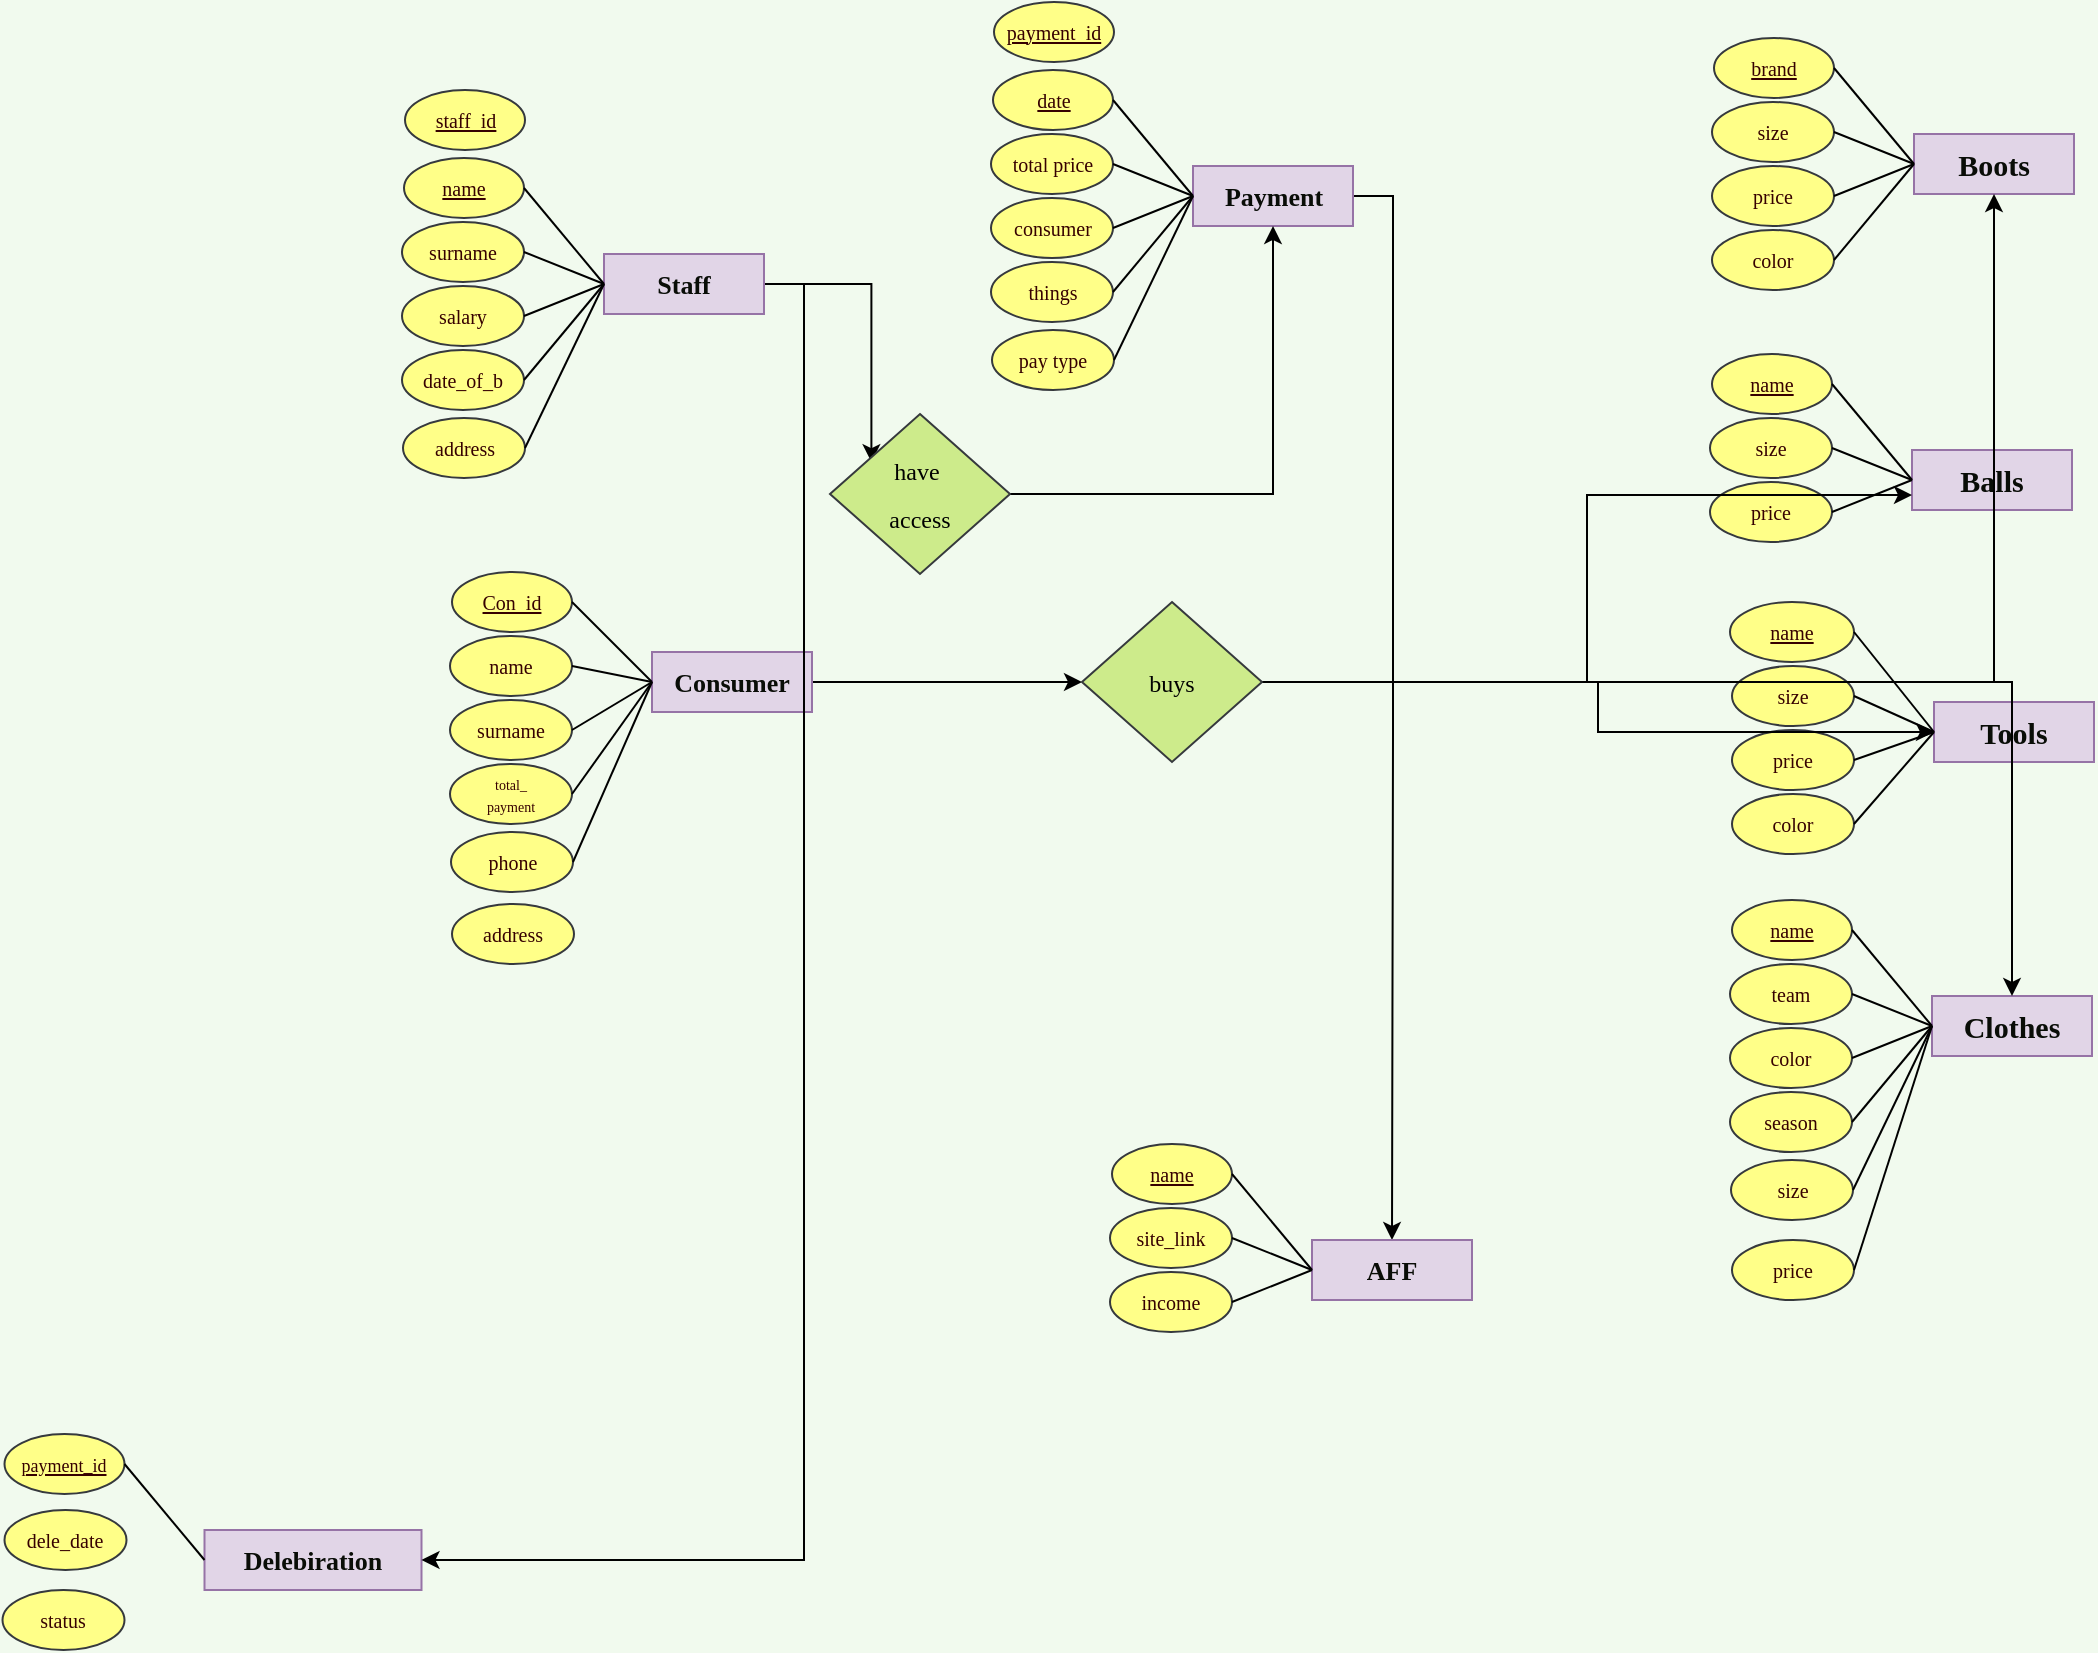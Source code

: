 <mxfile version="21.2.1" type="github">
  <diagram name="Страница 1" id="pUMUKk7vh0ifozHOk4wC">
    <mxGraphModel dx="1400" dy="721" grid="1" gridSize="10" guides="1" tooltips="1" connect="1" arrows="1" fold="1" page="1" pageScale="1" pageWidth="1654" pageHeight="1169" background="#F1FAEE" math="0" shadow="0">
      <root>
        <mxCell id="0" />
        <mxCell id="1" parent="0" />
        <mxCell id="20J9mscwqWilk-XeIcK0-2" value="&lt;font color=&quot;#090d07&quot; style=&quot;font-size: 15px;&quot;&gt;Tools&lt;/font&gt;" style="rounded=0;whiteSpace=wrap;html=1;shadow=0;labelBackgroundColor=none;labelBorderColor=none;sketch=0;fillStyle=auto;strokeColor=#9673a6;strokeWidth=1;fontFamily=Verdana;fontSize=13;fillColor=#e1d5e7;fontStyle=1" vertex="1" parent="1">
          <mxGeometry x="1412" y="364" width="80" height="30" as="geometry" />
        </mxCell>
        <mxCell id="20J9mscwqWilk-XeIcK0-3" value="&lt;font color=&quot;#360000&quot; style=&quot;font-size: 10px;&quot;&gt;&lt;u&gt;name&lt;/u&gt;&lt;/font&gt;" style="ellipse;whiteSpace=wrap;html=1;rounded=0;shadow=0;labelBackgroundColor=none;labelBorderColor=none;sketch=0;fillStyle=auto;strokeColor=#36393d;strokeWidth=1;fontFamily=Verdana;fontSize=10;fillColor=#ffff88;" vertex="1" parent="1">
          <mxGeometry x="1310" y="314" width="62" height="30" as="geometry" />
        </mxCell>
        <mxCell id="20J9mscwqWilk-XeIcK0-4" value="&lt;font color=&quot;#360000&quot; style=&quot;font-size: 10px;&quot;&gt;size&lt;/font&gt;" style="ellipse;whiteSpace=wrap;html=1;rounded=0;shadow=0;labelBackgroundColor=none;labelBorderColor=none;sketch=0;fillStyle=auto;strokeColor=#36393d;strokeWidth=1;fontFamily=Verdana;fontSize=10;fillColor=#ffff88;" vertex="1" parent="1">
          <mxGeometry x="1311" y="346" width="61" height="30" as="geometry" />
        </mxCell>
        <mxCell id="20J9mscwqWilk-XeIcK0-5" value="&lt;font color=&quot;#360000&quot; style=&quot;font-size: 10px;&quot;&gt;color&lt;/font&gt;" style="ellipse;whiteSpace=wrap;html=1;rounded=0;shadow=0;labelBackgroundColor=none;labelBorderColor=none;sketch=0;fillStyle=auto;strokeColor=#36393d;strokeWidth=1;fontFamily=Verdana;fontSize=10;fillColor=#ffff88;" vertex="1" parent="1">
          <mxGeometry x="1311" y="410" width="61" height="30" as="geometry" />
        </mxCell>
        <mxCell id="20J9mscwqWilk-XeIcK0-8" value="&lt;font color=&quot;#360000&quot; style=&quot;font-size: 10px;&quot;&gt;price&lt;/font&gt;" style="ellipse;whiteSpace=wrap;html=1;rounded=0;shadow=0;labelBackgroundColor=none;labelBorderColor=none;sketch=0;fillStyle=auto;strokeColor=#36393d;strokeWidth=1;fontFamily=Verdana;fontSize=10;fillColor=#ffff88;" vertex="1" parent="1">
          <mxGeometry x="1311" y="378" width="61" height="30" as="geometry" />
        </mxCell>
        <mxCell id="20J9mscwqWilk-XeIcK0-10" value="" style="endArrow=none;html=1;rounded=0;fontFamily=Verdana;fontSize=10;fontColor=#090D07;entryX=1;entryY=0.5;entryDx=0;entryDy=0;exitX=0;exitY=0.5;exitDx=0;exitDy=0;" edge="1" parent="1" source="20J9mscwqWilk-XeIcK0-2" target="20J9mscwqWilk-XeIcK0-8">
          <mxGeometry width="50" height="50" relative="1" as="geometry">
            <mxPoint x="1357" y="417" as="sourcePoint" />
            <mxPoint x="1407" y="367" as="targetPoint" />
          </mxGeometry>
        </mxCell>
        <mxCell id="20J9mscwqWilk-XeIcK0-11" value="" style="endArrow=none;html=1;rounded=0;fontFamily=Verdana;fontSize=10;fontColor=#090D07;entryX=1;entryY=0.5;entryDx=0;entryDy=0;exitX=0;exitY=0.5;exitDx=0;exitDy=0;" edge="1" parent="1" source="20J9mscwqWilk-XeIcK0-2" target="20J9mscwqWilk-XeIcK0-5">
          <mxGeometry width="50" height="50" relative="1" as="geometry">
            <mxPoint x="1447.5" y="397" as="sourcePoint" />
            <mxPoint x="1377.5" y="374" as="targetPoint" />
          </mxGeometry>
        </mxCell>
        <mxCell id="20J9mscwqWilk-XeIcK0-15" value="" style="endArrow=none;html=1;rounded=0;fontFamily=Verdana;fontSize=10;fontColor=#090D07;entryX=1;entryY=0.5;entryDx=0;entryDy=0;exitX=0;exitY=0.5;exitDx=0;exitDy=0;" edge="1" parent="1" source="20J9mscwqWilk-XeIcK0-2" target="20J9mscwqWilk-XeIcK0-4">
          <mxGeometry width="50" height="50" relative="1" as="geometry">
            <mxPoint x="1397" y="397" as="sourcePoint" />
            <mxPoint x="1377.5" y="374" as="targetPoint" />
          </mxGeometry>
        </mxCell>
        <mxCell id="20J9mscwqWilk-XeIcK0-16" value="" style="endArrow=none;html=1;rounded=0;fontFamily=Verdana;fontSize=10;fontColor=#090D07;entryX=1;entryY=0.5;entryDx=0;entryDy=0;exitX=0;exitY=0.5;exitDx=0;exitDy=0;" edge="1" parent="1" source="20J9mscwqWilk-XeIcK0-2" target="20J9mscwqWilk-XeIcK0-3">
          <mxGeometry width="50" height="50" relative="1" as="geometry">
            <mxPoint x="1457.5" y="407" as="sourcePoint" />
            <mxPoint x="1387.5" y="384" as="targetPoint" />
          </mxGeometry>
        </mxCell>
        <mxCell id="20J9mscwqWilk-XeIcK0-20" value="&lt;font color=&quot;#090d07&quot; style=&quot;font-size: 15px;&quot;&gt;Clothes&lt;/font&gt;" style="rounded=0;whiteSpace=wrap;html=1;shadow=0;labelBackgroundColor=none;labelBorderColor=none;sketch=0;fillStyle=auto;strokeColor=#9673a6;strokeWidth=1;fontFamily=Verdana;fontSize=13;fillColor=#e1d5e7;fontStyle=1" vertex="1" parent="1">
          <mxGeometry x="1411" y="511" width="80" height="30" as="geometry" />
        </mxCell>
        <mxCell id="20J9mscwqWilk-XeIcK0-21" value="&lt;font color=&quot;#360000&quot; style=&quot;font-size: 10px;&quot;&gt;&lt;u&gt;name&lt;/u&gt;&lt;/font&gt;" style="ellipse;whiteSpace=wrap;html=1;rounded=0;shadow=0;labelBackgroundColor=none;labelBorderColor=none;sketch=0;fillStyle=auto;strokeColor=#36393d;strokeWidth=1;fontFamily=Verdana;fontSize=10;fillColor=#ffff88;" vertex="1" parent="1">
          <mxGeometry x="1311" y="463" width="60" height="30" as="geometry" />
        </mxCell>
        <mxCell id="20J9mscwqWilk-XeIcK0-22" value="&lt;font color=&quot;#360000&quot; style=&quot;font-size: 10px;&quot;&gt;team&lt;/font&gt;" style="ellipse;whiteSpace=wrap;html=1;rounded=0;shadow=0;labelBackgroundColor=none;labelBorderColor=none;sketch=0;fillStyle=auto;strokeColor=#36393d;strokeWidth=1;fontFamily=Verdana;fontSize=10;fillColor=#ffff88;" vertex="1" parent="1">
          <mxGeometry x="1310" y="495" width="61" height="30" as="geometry" />
        </mxCell>
        <mxCell id="20J9mscwqWilk-XeIcK0-23" value="&lt;font color=&quot;#360000&quot; style=&quot;font-size: 10px;&quot;&gt;season&lt;/font&gt;" style="ellipse;whiteSpace=wrap;html=1;rounded=0;shadow=0;labelBackgroundColor=none;labelBorderColor=none;sketch=0;fillStyle=auto;strokeColor=#36393d;strokeWidth=1;fontFamily=Verdana;fontSize=10;fillColor=#ffff88;" vertex="1" parent="1">
          <mxGeometry x="1310" y="559" width="61" height="30" as="geometry" />
        </mxCell>
        <mxCell id="20J9mscwqWilk-XeIcK0-24" value="&lt;font color=&quot;#360000&quot; style=&quot;font-size: 10px;&quot;&gt;color&lt;/font&gt;" style="ellipse;whiteSpace=wrap;html=1;rounded=0;shadow=0;labelBackgroundColor=none;labelBorderColor=none;sketch=0;fillStyle=auto;strokeColor=#36393d;strokeWidth=1;fontFamily=Verdana;fontSize=10;fillColor=#ffff88;" vertex="1" parent="1">
          <mxGeometry x="1310" y="527" width="61" height="30" as="geometry" />
        </mxCell>
        <mxCell id="20J9mscwqWilk-XeIcK0-25" value="" style="endArrow=none;html=1;rounded=0;fontFamily=Verdana;fontSize=10;fontColor=#090D07;entryX=1;entryY=0.5;entryDx=0;entryDy=0;exitX=0;exitY=0.5;exitDx=0;exitDy=0;" edge="1" source="20J9mscwqWilk-XeIcK0-20" target="20J9mscwqWilk-XeIcK0-24" parent="1">
          <mxGeometry width="50" height="50" relative="1" as="geometry">
            <mxPoint x="1356" y="564" as="sourcePoint" />
            <mxPoint x="1406" y="514" as="targetPoint" />
          </mxGeometry>
        </mxCell>
        <mxCell id="20J9mscwqWilk-XeIcK0-26" value="" style="endArrow=none;html=1;rounded=1;fontFamily=Helvetica;fontSize=11;fontColor=default;entryX=1;entryY=0.5;entryDx=0;entryDy=0;exitX=0;exitY=0.5;exitDx=0;exitDy=0;" edge="1" source="20J9mscwqWilk-XeIcK0-20" target="20J9mscwqWilk-XeIcK0-23" parent="1">
          <mxGeometry width="50" height="50" relative="1" as="geometry">
            <mxPoint x="1446.5" y="544" as="sourcePoint" />
            <mxPoint x="1376.5" y="521" as="targetPoint" />
          </mxGeometry>
        </mxCell>
        <mxCell id="20J9mscwqWilk-XeIcK0-27" value="" style="endArrow=none;html=1;rounded=0;fontFamily=Verdana;fontSize=10;fontColor=#090D07;entryX=1;entryY=0.5;entryDx=0;entryDy=0;exitX=0;exitY=0.5;exitDx=0;exitDy=0;" edge="1" source="20J9mscwqWilk-XeIcK0-20" target="20J9mscwqWilk-XeIcK0-22" parent="1">
          <mxGeometry width="50" height="50" relative="1" as="geometry">
            <mxPoint x="1396" y="544" as="sourcePoint" />
            <mxPoint x="1376.5" y="521" as="targetPoint" />
          </mxGeometry>
        </mxCell>
        <mxCell id="20J9mscwqWilk-XeIcK0-28" value="" style="endArrow=none;html=1;rounded=0;fontFamily=Verdana;fontSize=10;fontColor=#090D07;entryX=1;entryY=0.5;entryDx=0;entryDy=0;exitX=0;exitY=0.5;exitDx=0;exitDy=0;" edge="1" source="20J9mscwqWilk-XeIcK0-20" target="20J9mscwqWilk-XeIcK0-21" parent="1">
          <mxGeometry width="50" height="50" relative="1" as="geometry">
            <mxPoint x="1456.5" y="554" as="sourcePoint" />
            <mxPoint x="1386.5" y="531" as="targetPoint" />
          </mxGeometry>
        </mxCell>
        <mxCell id="20J9mscwqWilk-XeIcK0-29" value="&lt;font color=&quot;#360000&quot; style=&quot;font-size: 10px;&quot;&gt;size&lt;/font&gt;" style="ellipse;whiteSpace=wrap;html=1;rounded=0;shadow=0;labelBackgroundColor=none;labelBorderColor=none;sketch=0;fillStyle=auto;strokeColor=#36393d;strokeWidth=1;fontFamily=Verdana;fontSize=10;fillColor=#ffff88;" vertex="1" parent="1">
          <mxGeometry x="1310.5" y="593" width="61" height="30" as="geometry" />
        </mxCell>
        <mxCell id="20J9mscwqWilk-XeIcK0-30" value="&lt;font color=&quot;#360000&quot; style=&quot;font-size: 10px;&quot;&gt;price&lt;/font&gt;" style="ellipse;whiteSpace=wrap;html=1;rounded=0;shadow=0;labelBackgroundColor=none;labelBorderColor=none;sketch=0;fillStyle=auto;strokeColor=#36393d;strokeWidth=1;fontFamily=Verdana;fontSize=10;fillColor=#ffff88;" vertex="1" parent="1">
          <mxGeometry x="1311" y="633" width="61" height="30" as="geometry" />
        </mxCell>
        <mxCell id="20J9mscwqWilk-XeIcK0-33" value="" style="endArrow=none;html=1;rounded=0;entryX=0;entryY=0.5;entryDx=0;entryDy=0;exitX=1;exitY=0.5;exitDx=0;exitDy=0;" edge="1" parent="1" source="20J9mscwqWilk-XeIcK0-29" target="20J9mscwqWilk-XeIcK0-20">
          <mxGeometry width="50" height="50" relative="1" as="geometry">
            <mxPoint x="1361" y="623" as="sourcePoint" />
            <mxPoint x="1411" y="573" as="targetPoint" />
          </mxGeometry>
        </mxCell>
        <mxCell id="20J9mscwqWilk-XeIcK0-34" value="" style="endArrow=none;html=1;rounded=0;exitX=1;exitY=0.5;exitDx=0;exitDy=0;entryX=0;entryY=0.5;entryDx=0;entryDy=0;" edge="1" parent="1" source="20J9mscwqWilk-XeIcK0-30" target="20J9mscwqWilk-XeIcK0-20">
          <mxGeometry width="50" height="50" relative="1" as="geometry">
            <mxPoint x="1371" y="643" as="sourcePoint" />
            <mxPoint x="1411" y="523" as="targetPoint" />
          </mxGeometry>
        </mxCell>
        <mxCell id="20J9mscwqWilk-XeIcK0-45" value="&lt;font color=&quot;#090d07&quot; style=&quot;font-size: 15px;&quot;&gt;Balls&lt;/font&gt;" style="rounded=0;whiteSpace=wrap;html=1;shadow=0;labelBackgroundColor=none;labelBorderColor=none;sketch=0;fillStyle=auto;strokeColor=#9673a6;strokeWidth=1;fontFamily=Verdana;fontSize=13;fillColor=#e1d5e7;fontStyle=1" vertex="1" parent="1">
          <mxGeometry x="1401" y="238" width="80" height="30" as="geometry" />
        </mxCell>
        <mxCell id="20J9mscwqWilk-XeIcK0-46" value="&lt;font color=&quot;#360000&quot; style=&quot;font-size: 10px;&quot;&gt;&lt;u&gt;name&lt;/u&gt;&lt;/font&gt;" style="ellipse;whiteSpace=wrap;html=1;rounded=0;shadow=0;labelBackgroundColor=none;labelBorderColor=none;sketch=0;fillStyle=auto;strokeColor=#36393d;strokeWidth=1;fontFamily=Verdana;fontSize=10;fillColor=#ffff88;" vertex="1" parent="1">
          <mxGeometry x="1301" y="190" width="60" height="30" as="geometry" />
        </mxCell>
        <mxCell id="20J9mscwqWilk-XeIcK0-47" value="&lt;font color=&quot;#360000&quot; style=&quot;font-size: 10px;&quot;&gt;size&lt;/font&gt;" style="ellipse;whiteSpace=wrap;html=1;rounded=0;shadow=0;labelBackgroundColor=none;labelBorderColor=none;sketch=0;fillStyle=auto;strokeColor=#36393d;strokeWidth=1;fontFamily=Verdana;fontSize=10;fillColor=#ffff88;" vertex="1" parent="1">
          <mxGeometry x="1300" y="222" width="61" height="30" as="geometry" />
        </mxCell>
        <mxCell id="20J9mscwqWilk-XeIcK0-48" value="&lt;font color=&quot;#360000&quot; style=&quot;font-size: 10px;&quot;&gt;price&lt;/font&gt;" style="ellipse;whiteSpace=wrap;html=1;rounded=0;shadow=0;labelBackgroundColor=none;labelBorderColor=none;sketch=0;fillStyle=auto;strokeColor=#36393d;strokeWidth=1;fontFamily=Verdana;fontSize=10;fillColor=#ffff88;" vertex="1" parent="1">
          <mxGeometry x="1300" y="254" width="61" height="30" as="geometry" />
        </mxCell>
        <mxCell id="20J9mscwqWilk-XeIcK0-49" value="" style="endArrow=none;html=1;rounded=0;fontFamily=Verdana;fontSize=10;fontColor=#090D07;entryX=1;entryY=0.5;entryDx=0;entryDy=0;exitX=0;exitY=0.5;exitDx=0;exitDy=0;" edge="1" source="20J9mscwqWilk-XeIcK0-45" target="20J9mscwqWilk-XeIcK0-48" parent="1">
          <mxGeometry width="50" height="50" relative="1" as="geometry">
            <mxPoint x="1346" y="291" as="sourcePoint" />
            <mxPoint x="1396" y="241" as="targetPoint" />
          </mxGeometry>
        </mxCell>
        <mxCell id="20J9mscwqWilk-XeIcK0-50" value="" style="endArrow=none;html=1;rounded=0;fontFamily=Verdana;fontSize=10;fontColor=#090D07;entryX=1;entryY=0.5;entryDx=0;entryDy=0;exitX=0;exitY=0.5;exitDx=0;exitDy=0;" edge="1" source="20J9mscwqWilk-XeIcK0-45" target="20J9mscwqWilk-XeIcK0-47" parent="1">
          <mxGeometry width="50" height="50" relative="1" as="geometry">
            <mxPoint x="1386" y="271" as="sourcePoint" />
            <mxPoint x="1366.5" y="248" as="targetPoint" />
          </mxGeometry>
        </mxCell>
        <mxCell id="20J9mscwqWilk-XeIcK0-51" value="" style="endArrow=none;html=1;rounded=0;fontFamily=Verdana;fontSize=10;fontColor=#090D07;entryX=1;entryY=0.5;entryDx=0;entryDy=0;exitX=0;exitY=0.5;exitDx=0;exitDy=0;" edge="1" source="20J9mscwqWilk-XeIcK0-45" target="20J9mscwqWilk-XeIcK0-46" parent="1">
          <mxGeometry width="50" height="50" relative="1" as="geometry">
            <mxPoint x="1446.5" y="281" as="sourcePoint" />
            <mxPoint x="1376.5" y="258" as="targetPoint" />
          </mxGeometry>
        </mxCell>
        <mxCell id="20J9mscwqWilk-XeIcK0-52" value="&lt;font color=&quot;#090d07&quot; style=&quot;font-size: 15px;&quot;&gt;Boots&lt;/font&gt;" style="rounded=0;whiteSpace=wrap;html=1;shadow=0;labelBackgroundColor=none;labelBorderColor=none;sketch=0;fillStyle=auto;strokeColor=#9673a6;strokeWidth=1;fontFamily=Verdana;fontSize=13;fillColor=#e1d5e7;fontStyle=1" vertex="1" parent="1">
          <mxGeometry x="1402" y="80" width="80" height="30" as="geometry" />
        </mxCell>
        <mxCell id="20J9mscwqWilk-XeIcK0-53" value="&lt;font color=&quot;#360000&quot; style=&quot;font-size: 10px;&quot;&gt;&lt;u&gt;brand&lt;/u&gt;&lt;/font&gt;" style="ellipse;whiteSpace=wrap;html=1;rounded=0;shadow=0;labelBackgroundColor=none;labelBorderColor=none;sketch=0;fillStyle=auto;strokeColor=#36393d;strokeWidth=1;fontFamily=Verdana;fontSize=10;fillColor=#ffff88;" vertex="1" parent="1">
          <mxGeometry x="1302" y="32" width="60" height="30" as="geometry" />
        </mxCell>
        <mxCell id="20J9mscwqWilk-XeIcK0-54" value="&lt;font color=&quot;#360000&quot; style=&quot;font-size: 10px;&quot;&gt;size&lt;/font&gt;" style="ellipse;whiteSpace=wrap;html=1;rounded=0;shadow=0;labelBackgroundColor=none;labelBorderColor=none;sketch=0;fillStyle=auto;strokeColor=#36393d;strokeWidth=1;fontFamily=Verdana;fontSize=10;fillColor=#ffff88;" vertex="1" parent="1">
          <mxGeometry x="1301" y="64" width="61" height="30" as="geometry" />
        </mxCell>
        <mxCell id="20J9mscwqWilk-XeIcK0-55" value="&lt;font color=&quot;#360000&quot; style=&quot;font-size: 10px;&quot;&gt;color&lt;/font&gt;" style="ellipse;whiteSpace=wrap;html=1;rounded=0;shadow=0;labelBackgroundColor=none;labelBorderColor=none;sketch=0;fillStyle=auto;strokeColor=#36393d;strokeWidth=1;fontFamily=Verdana;fontSize=10;fillColor=#ffff88;" vertex="1" parent="1">
          <mxGeometry x="1301" y="128" width="61" height="30" as="geometry" />
        </mxCell>
        <mxCell id="20J9mscwqWilk-XeIcK0-56" value="&lt;font color=&quot;#360000&quot; style=&quot;font-size: 10px;&quot;&gt;price&lt;/font&gt;" style="ellipse;whiteSpace=wrap;html=1;rounded=0;shadow=0;labelBackgroundColor=none;labelBorderColor=none;sketch=0;fillStyle=auto;strokeColor=#36393d;strokeWidth=1;fontFamily=Verdana;fontSize=10;fillColor=#ffff88;" vertex="1" parent="1">
          <mxGeometry x="1301" y="96" width="61" height="30" as="geometry" />
        </mxCell>
        <mxCell id="20J9mscwqWilk-XeIcK0-57" value="" style="endArrow=none;html=1;rounded=0;fontFamily=Verdana;fontSize=10;fontColor=#090D07;entryX=1;entryY=0.5;entryDx=0;entryDy=0;exitX=0;exitY=0.5;exitDx=0;exitDy=0;" edge="1" source="20J9mscwqWilk-XeIcK0-52" target="20J9mscwqWilk-XeIcK0-56" parent="1">
          <mxGeometry width="50" height="50" relative="1" as="geometry">
            <mxPoint x="1347" y="133" as="sourcePoint" />
            <mxPoint x="1397" y="83" as="targetPoint" />
          </mxGeometry>
        </mxCell>
        <mxCell id="20J9mscwqWilk-XeIcK0-58" value="" style="endArrow=none;html=1;rounded=1;fontFamily=Helvetica;fontSize=11;fontColor=default;entryX=1;entryY=0.5;entryDx=0;entryDy=0;exitX=0;exitY=0.5;exitDx=0;exitDy=0;" edge="1" source="20J9mscwqWilk-XeIcK0-52" target="20J9mscwqWilk-XeIcK0-55" parent="1">
          <mxGeometry width="50" height="50" relative="1" as="geometry">
            <mxPoint x="1437.5" y="113" as="sourcePoint" />
            <mxPoint x="1367.5" y="90" as="targetPoint" />
          </mxGeometry>
        </mxCell>
        <mxCell id="20J9mscwqWilk-XeIcK0-59" value="" style="endArrow=none;html=1;rounded=0;fontFamily=Verdana;fontSize=10;fontColor=#090D07;entryX=1;entryY=0.5;entryDx=0;entryDy=0;exitX=0;exitY=0.5;exitDx=0;exitDy=0;" edge="1" source="20J9mscwqWilk-XeIcK0-52" target="20J9mscwqWilk-XeIcK0-54" parent="1">
          <mxGeometry width="50" height="50" relative="1" as="geometry">
            <mxPoint x="1387" y="113" as="sourcePoint" />
            <mxPoint x="1367.5" y="90" as="targetPoint" />
          </mxGeometry>
        </mxCell>
        <mxCell id="20J9mscwqWilk-XeIcK0-60" value="" style="endArrow=none;html=1;rounded=0;fontFamily=Verdana;fontSize=10;fontColor=#090D07;entryX=1;entryY=0.5;entryDx=0;entryDy=0;exitX=0;exitY=0.5;exitDx=0;exitDy=0;" edge="1" source="20J9mscwqWilk-XeIcK0-52" target="20J9mscwqWilk-XeIcK0-53" parent="1">
          <mxGeometry width="50" height="50" relative="1" as="geometry">
            <mxPoint x="1447.5" y="123" as="sourcePoint" />
            <mxPoint x="1377.5" y="100" as="targetPoint" />
          </mxGeometry>
        </mxCell>
        <mxCell id="20J9mscwqWilk-XeIcK0-108" style="edgeStyle=orthogonalEdgeStyle;rounded=0;orthogonalLoop=1;jettySize=auto;html=1;exitX=1;exitY=0.5;exitDx=0;exitDy=0;entryX=0;entryY=0.5;entryDx=0;entryDy=0;entryPerimeter=0;" edge="1" parent="1" source="20J9mscwqWilk-XeIcK0-61" target="20J9mscwqWilk-XeIcK0-106">
          <mxGeometry relative="1" as="geometry">
            <Array as="points">
              <mxPoint x="851" y="354" />
            </Array>
          </mxGeometry>
        </mxCell>
        <mxCell id="20J9mscwqWilk-XeIcK0-61" value="&lt;font color=&quot;#090d07&quot; style=&quot;font-size: 13px;&quot;&gt;Consumer&lt;/font&gt;" style="rounded=0;whiteSpace=wrap;html=1;shadow=0;labelBackgroundColor=none;labelBorderColor=none;sketch=0;fillStyle=auto;strokeColor=#9673a6;strokeWidth=1;fontFamily=Verdana;fontSize=13;fillColor=#e1d5e7;fontStyle=1" vertex="1" parent="1">
          <mxGeometry x="771" y="339" width="80" height="30" as="geometry" />
        </mxCell>
        <mxCell id="20J9mscwqWilk-XeIcK0-62" value="&lt;font color=&quot;#360000&quot; style=&quot;font-size: 10px;&quot;&gt;&lt;u&gt;Con_id&lt;/u&gt;&lt;/font&gt;" style="ellipse;whiteSpace=wrap;html=1;rounded=0;shadow=0;labelBackgroundColor=none;labelBorderColor=none;sketch=0;fillStyle=auto;strokeColor=#36393d;strokeWidth=1;fontFamily=Verdana;fontSize=10;fillColor=#ffff88;" vertex="1" parent="1">
          <mxGeometry x="671" y="299" width="60" height="30" as="geometry" />
        </mxCell>
        <mxCell id="20J9mscwqWilk-XeIcK0-63" value="&lt;font color=&quot;#360000&quot; style=&quot;font-size: 10px;&quot;&gt;name&lt;/font&gt;" style="ellipse;whiteSpace=wrap;html=1;rounded=0;shadow=0;labelBackgroundColor=none;labelBorderColor=none;sketch=0;fillStyle=auto;strokeColor=#36393d;strokeWidth=1;fontFamily=Verdana;fontSize=10;fillColor=#ffff88;" vertex="1" parent="1">
          <mxGeometry x="670" y="331" width="61" height="30" as="geometry" />
        </mxCell>
        <mxCell id="20J9mscwqWilk-XeIcK0-64" value="&lt;p style=&quot;line-height: 90%;&quot;&gt;&lt;font color=&quot;#360000&quot; style=&quot;font-size: 7px;&quot;&gt;total_&lt;br&gt;payment&lt;/font&gt;&lt;/p&gt;" style="ellipse;whiteSpace=wrap;html=1;rounded=0;shadow=0;labelBackgroundColor=none;labelBorderColor=none;sketch=0;fillStyle=auto;strokeColor=#36393d;strokeWidth=1;fontFamily=Verdana;fontSize=10;fillColor=#ffff88;" vertex="1" parent="1">
          <mxGeometry x="670" y="395" width="61" height="30" as="geometry" />
        </mxCell>
        <mxCell id="20J9mscwqWilk-XeIcK0-65" value="&lt;font color=&quot;#360000&quot; style=&quot;font-size: 10px;&quot;&gt;surname&lt;/font&gt;" style="ellipse;whiteSpace=wrap;html=1;rounded=0;shadow=0;labelBackgroundColor=none;labelBorderColor=none;sketch=0;fillStyle=auto;strokeColor=#36393d;strokeWidth=1;fontFamily=Verdana;fontSize=10;fillColor=#ffff88;" vertex="1" parent="1">
          <mxGeometry x="670" y="363" width="61" height="30" as="geometry" />
        </mxCell>
        <mxCell id="20J9mscwqWilk-XeIcK0-66" value="" style="endArrow=none;html=1;rounded=0;fontFamily=Verdana;fontSize=10;fontColor=#090D07;entryX=1;entryY=0.5;entryDx=0;entryDy=0;exitX=0;exitY=0.5;exitDx=0;exitDy=0;" edge="1" source="20J9mscwqWilk-XeIcK0-61" target="20J9mscwqWilk-XeIcK0-65" parent="1">
          <mxGeometry width="50" height="50" relative="1" as="geometry">
            <mxPoint x="716" y="400" as="sourcePoint" />
            <mxPoint x="766" y="350" as="targetPoint" />
          </mxGeometry>
        </mxCell>
        <mxCell id="20J9mscwqWilk-XeIcK0-67" value="" style="endArrow=none;html=1;rounded=1;fontFamily=Helvetica;fontSize=11;fontColor=default;entryX=1;entryY=0.5;entryDx=0;entryDy=0;exitX=0;exitY=0.5;exitDx=0;exitDy=0;" edge="1" source="20J9mscwqWilk-XeIcK0-61" target="20J9mscwqWilk-XeIcK0-64" parent="1">
          <mxGeometry width="50" height="50" relative="1" as="geometry">
            <mxPoint x="806.5" y="380" as="sourcePoint" />
            <mxPoint x="736.5" y="357" as="targetPoint" />
          </mxGeometry>
        </mxCell>
        <mxCell id="20J9mscwqWilk-XeIcK0-68" value="" style="endArrow=none;html=1;rounded=0;fontFamily=Verdana;fontSize=10;fontColor=#090D07;entryX=1;entryY=0.5;entryDx=0;entryDy=0;exitX=0;exitY=0.5;exitDx=0;exitDy=0;" edge="1" source="20J9mscwqWilk-XeIcK0-61" target="20J9mscwqWilk-XeIcK0-63" parent="1">
          <mxGeometry width="50" height="50" relative="1" as="geometry">
            <mxPoint x="756" y="380" as="sourcePoint" />
            <mxPoint x="736.5" y="357" as="targetPoint" />
          </mxGeometry>
        </mxCell>
        <mxCell id="20J9mscwqWilk-XeIcK0-69" value="" style="endArrow=none;html=1;rounded=0;fontFamily=Verdana;fontSize=10;fontColor=#090D07;entryX=1;entryY=0.5;entryDx=0;entryDy=0;exitX=0;exitY=0.5;exitDx=0;exitDy=0;" edge="1" source="20J9mscwqWilk-XeIcK0-61" target="20J9mscwqWilk-XeIcK0-62" parent="1">
          <mxGeometry width="50" height="50" relative="1" as="geometry">
            <mxPoint x="816.5" y="390" as="sourcePoint" />
            <mxPoint x="746.5" y="367" as="targetPoint" />
          </mxGeometry>
        </mxCell>
        <mxCell id="20J9mscwqWilk-XeIcK0-70" value="&lt;font color=&quot;#360000&quot; style=&quot;font-size: 10px;&quot;&gt;phone&lt;/font&gt;" style="ellipse;whiteSpace=wrap;html=1;rounded=0;shadow=0;labelBackgroundColor=none;labelBorderColor=none;sketch=0;fillStyle=auto;strokeColor=#36393d;strokeWidth=1;fontFamily=Verdana;fontSize=10;fillColor=#ffff88;" vertex="1" parent="1">
          <mxGeometry x="670.5" y="429" width="61" height="30" as="geometry" />
        </mxCell>
        <mxCell id="20J9mscwqWilk-XeIcK0-72" value="" style="endArrow=none;html=1;rounded=0;entryX=0;entryY=0.5;entryDx=0;entryDy=0;exitX=1;exitY=0.5;exitDx=0;exitDy=0;" edge="1" source="20J9mscwqWilk-XeIcK0-70" target="20J9mscwqWilk-XeIcK0-61" parent="1">
          <mxGeometry width="50" height="50" relative="1" as="geometry">
            <mxPoint x="721" y="459" as="sourcePoint" />
            <mxPoint x="771" y="409" as="targetPoint" />
          </mxGeometry>
        </mxCell>
        <mxCell id="20J9mscwqWilk-XeIcK0-125" style="edgeStyle=orthogonalEdgeStyle;rounded=0;orthogonalLoop=1;jettySize=auto;html=1;exitX=1;exitY=0.5;exitDx=0;exitDy=0;entryX=0.5;entryY=0;entryDx=0;entryDy=0;" edge="1" parent="1" source="20J9mscwqWilk-XeIcK0-74" target="20J9mscwqWilk-XeIcK0-85">
          <mxGeometry relative="1" as="geometry" />
        </mxCell>
        <mxCell id="20J9mscwqWilk-XeIcK0-74" value="&lt;font color=&quot;#090d07&quot; style=&quot;font-size: 13px;&quot;&gt;Payment&lt;/font&gt;" style="rounded=0;whiteSpace=wrap;html=1;shadow=0;labelBackgroundColor=none;labelBorderColor=none;sketch=0;fillStyle=auto;strokeColor=#9673a6;strokeWidth=1;fontFamily=Verdana;fontSize=13;fillColor=#e1d5e7;fontStyle=1" vertex="1" parent="1">
          <mxGeometry x="1041.5" y="96" width="80" height="30" as="geometry" />
        </mxCell>
        <mxCell id="20J9mscwqWilk-XeIcK0-75" value="&lt;font color=&quot;#360000&quot; style=&quot;font-size: 10px;&quot;&gt;&lt;u&gt;date&lt;/u&gt;&lt;/font&gt;" style="ellipse;whiteSpace=wrap;html=1;rounded=0;shadow=0;labelBackgroundColor=none;labelBorderColor=none;sketch=0;fillStyle=auto;strokeColor=#36393d;strokeWidth=1;fontFamily=Verdana;fontSize=10;fillColor=#ffff88;" vertex="1" parent="1">
          <mxGeometry x="941.5" y="48" width="60" height="30" as="geometry" />
        </mxCell>
        <mxCell id="20J9mscwqWilk-XeIcK0-76" value="&lt;font color=&quot;#360000&quot; style=&quot;font-size: 10px;&quot;&gt;total price&lt;/font&gt;" style="ellipse;whiteSpace=wrap;html=1;rounded=0;shadow=0;labelBackgroundColor=none;labelBorderColor=none;sketch=0;fillStyle=auto;strokeColor=#36393d;strokeWidth=1;fontFamily=Verdana;fontSize=10;fillColor=#ffff88;" vertex="1" parent="1">
          <mxGeometry x="940.5" y="80" width="61" height="30" as="geometry" />
        </mxCell>
        <mxCell id="20J9mscwqWilk-XeIcK0-77" value="&lt;p style=&quot;line-height: 90%;&quot;&gt;&lt;font color=&quot;#360000&quot;&gt;&lt;span style=&quot;&quot;&gt;things&lt;/span&gt;&lt;/font&gt;&lt;/p&gt;" style="ellipse;whiteSpace=wrap;html=1;rounded=0;shadow=0;labelBackgroundColor=none;labelBorderColor=none;sketch=0;fillStyle=auto;strokeColor=#36393d;strokeWidth=1;fontFamily=Verdana;fontSize=10;fillColor=#ffff88;" vertex="1" parent="1">
          <mxGeometry x="940.5" y="144" width="61" height="30" as="geometry" />
        </mxCell>
        <mxCell id="20J9mscwqWilk-XeIcK0-78" value="&lt;font color=&quot;#360000&quot; style=&quot;font-size: 10px;&quot;&gt;consumer&lt;/font&gt;" style="ellipse;whiteSpace=wrap;html=1;rounded=0;shadow=0;labelBackgroundColor=none;labelBorderColor=none;sketch=0;fillStyle=auto;strokeColor=#36393d;strokeWidth=1;fontFamily=Verdana;fontSize=10;fillColor=#ffff88;" vertex="1" parent="1">
          <mxGeometry x="940.5" y="112" width="61" height="30" as="geometry" />
        </mxCell>
        <mxCell id="20J9mscwqWilk-XeIcK0-79" value="" style="endArrow=none;html=1;rounded=0;fontFamily=Verdana;fontSize=10;fontColor=#090D07;entryX=1;entryY=0.5;entryDx=0;entryDy=0;exitX=0;exitY=0.5;exitDx=0;exitDy=0;" edge="1" source="20J9mscwqWilk-XeIcK0-74" target="20J9mscwqWilk-XeIcK0-78" parent="1">
          <mxGeometry width="50" height="50" relative="1" as="geometry">
            <mxPoint x="986.5" y="149" as="sourcePoint" />
            <mxPoint x="1036.5" y="99" as="targetPoint" />
          </mxGeometry>
        </mxCell>
        <mxCell id="20J9mscwqWilk-XeIcK0-80" value="" style="endArrow=none;html=1;rounded=1;fontFamily=Helvetica;fontSize=11;fontColor=default;entryX=1;entryY=0.5;entryDx=0;entryDy=0;exitX=0;exitY=0.5;exitDx=0;exitDy=0;" edge="1" source="20J9mscwqWilk-XeIcK0-74" target="20J9mscwqWilk-XeIcK0-77" parent="1">
          <mxGeometry width="50" height="50" relative="1" as="geometry">
            <mxPoint x="1077" y="129" as="sourcePoint" />
            <mxPoint x="1007" y="106" as="targetPoint" />
          </mxGeometry>
        </mxCell>
        <mxCell id="20J9mscwqWilk-XeIcK0-81" value="" style="endArrow=none;html=1;rounded=0;fontFamily=Verdana;fontSize=10;fontColor=#090D07;entryX=1;entryY=0.5;entryDx=0;entryDy=0;exitX=0;exitY=0.5;exitDx=0;exitDy=0;" edge="1" source="20J9mscwqWilk-XeIcK0-74" target="20J9mscwqWilk-XeIcK0-76" parent="1">
          <mxGeometry width="50" height="50" relative="1" as="geometry">
            <mxPoint x="1026.5" y="129" as="sourcePoint" />
            <mxPoint x="1007" y="106" as="targetPoint" />
          </mxGeometry>
        </mxCell>
        <mxCell id="20J9mscwqWilk-XeIcK0-82" value="" style="endArrow=none;html=1;rounded=0;fontFamily=Verdana;fontSize=10;fontColor=#090D07;entryX=1;entryY=0.5;entryDx=0;entryDy=0;exitX=0;exitY=0.5;exitDx=0;exitDy=0;" edge="1" source="20J9mscwqWilk-XeIcK0-74" target="20J9mscwqWilk-XeIcK0-75" parent="1">
          <mxGeometry width="50" height="50" relative="1" as="geometry">
            <mxPoint x="1087" y="139" as="sourcePoint" />
            <mxPoint x="1017" y="116" as="targetPoint" />
          </mxGeometry>
        </mxCell>
        <mxCell id="20J9mscwqWilk-XeIcK0-83" value="&lt;font color=&quot;#360000&quot; style=&quot;font-size: 10px;&quot;&gt;pay type&lt;/font&gt;" style="ellipse;whiteSpace=wrap;html=1;rounded=0;shadow=0;labelBackgroundColor=none;labelBorderColor=none;sketch=0;fillStyle=auto;strokeColor=#36393d;strokeWidth=1;fontFamily=Verdana;fontSize=10;fillColor=#ffff88;" vertex="1" parent="1">
          <mxGeometry x="941" y="178" width="61" height="30" as="geometry" />
        </mxCell>
        <mxCell id="20J9mscwqWilk-XeIcK0-84" value="" style="endArrow=none;html=1;rounded=0;entryX=0;entryY=0.5;entryDx=0;entryDy=0;exitX=1;exitY=0.5;exitDx=0;exitDy=0;" edge="1" source="20J9mscwqWilk-XeIcK0-83" target="20J9mscwqWilk-XeIcK0-74" parent="1">
          <mxGeometry width="50" height="50" relative="1" as="geometry">
            <mxPoint x="991.5" y="208" as="sourcePoint" />
            <mxPoint x="1041.5" y="158" as="targetPoint" />
          </mxGeometry>
        </mxCell>
        <mxCell id="20J9mscwqWilk-XeIcK0-85" value="&lt;font color=&quot;#090d07&quot;&gt;AFF&lt;/font&gt;" style="rounded=0;whiteSpace=wrap;html=1;shadow=0;labelBackgroundColor=none;labelBorderColor=none;sketch=0;fillStyle=auto;strokeColor=#9673a6;strokeWidth=1;fontFamily=Verdana;fontSize=13;fillColor=#e1d5e7;fontStyle=1" vertex="1" parent="1">
          <mxGeometry x="1101" y="633" width="80" height="30" as="geometry" />
        </mxCell>
        <mxCell id="20J9mscwqWilk-XeIcK0-86" value="&lt;font color=&quot;#360000&quot; style=&quot;font-size: 10px;&quot;&gt;&lt;u&gt;name&lt;/u&gt;&lt;/font&gt;" style="ellipse;whiteSpace=wrap;html=1;rounded=0;shadow=0;labelBackgroundColor=none;labelBorderColor=none;sketch=0;fillStyle=auto;strokeColor=#36393d;strokeWidth=1;fontFamily=Verdana;fontSize=10;fillColor=#ffff88;" vertex="1" parent="1">
          <mxGeometry x="1001" y="585" width="60" height="30" as="geometry" />
        </mxCell>
        <mxCell id="20J9mscwqWilk-XeIcK0-87" value="&lt;font color=&quot;#360000&quot;&gt;site_link&lt;/font&gt;" style="ellipse;whiteSpace=wrap;html=1;rounded=0;shadow=0;labelBackgroundColor=none;labelBorderColor=none;sketch=0;fillStyle=auto;strokeColor=#36393d;strokeWidth=1;fontFamily=Verdana;fontSize=10;fillColor=#ffff88;" vertex="1" parent="1">
          <mxGeometry x="1000" y="617" width="61" height="30" as="geometry" />
        </mxCell>
        <mxCell id="20J9mscwqWilk-XeIcK0-89" value="&lt;font color=&quot;#360000&quot; style=&quot;font-size: 10px;&quot;&gt;income&lt;/font&gt;" style="ellipse;whiteSpace=wrap;html=1;rounded=0;shadow=0;labelBackgroundColor=none;labelBorderColor=none;sketch=0;fillStyle=auto;strokeColor=#36393d;strokeWidth=1;fontFamily=Verdana;fontSize=10;fillColor=#ffff88;" vertex="1" parent="1">
          <mxGeometry x="1000" y="649" width="61" height="30" as="geometry" />
        </mxCell>
        <mxCell id="20J9mscwqWilk-XeIcK0-90" value="" style="endArrow=none;html=1;rounded=0;fontFamily=Verdana;fontSize=10;fontColor=#090D07;entryX=1;entryY=0.5;entryDx=0;entryDy=0;exitX=0;exitY=0.5;exitDx=0;exitDy=0;" edge="1" source="20J9mscwqWilk-XeIcK0-85" target="20J9mscwqWilk-XeIcK0-89" parent="1">
          <mxGeometry width="50" height="50" relative="1" as="geometry">
            <mxPoint x="1046" y="686" as="sourcePoint" />
            <mxPoint x="1096" y="636" as="targetPoint" />
          </mxGeometry>
        </mxCell>
        <mxCell id="20J9mscwqWilk-XeIcK0-92" value="" style="endArrow=none;html=1;rounded=0;fontFamily=Verdana;fontSize=10;fontColor=#090D07;entryX=1;entryY=0.5;entryDx=0;entryDy=0;exitX=0;exitY=0.5;exitDx=0;exitDy=0;" edge="1" source="20J9mscwqWilk-XeIcK0-85" target="20J9mscwqWilk-XeIcK0-87" parent="1">
          <mxGeometry width="50" height="50" relative="1" as="geometry">
            <mxPoint x="1086" y="666" as="sourcePoint" />
            <mxPoint x="1066.5" y="643" as="targetPoint" />
          </mxGeometry>
        </mxCell>
        <mxCell id="20J9mscwqWilk-XeIcK0-93" value="" style="endArrow=none;html=1;rounded=0;fontFamily=Verdana;fontSize=10;fontColor=#090D07;entryX=1;entryY=0.5;entryDx=0;entryDy=0;exitX=0;exitY=0.5;exitDx=0;exitDy=0;" edge="1" source="20J9mscwqWilk-XeIcK0-85" target="20J9mscwqWilk-XeIcK0-86" parent="1">
          <mxGeometry width="50" height="50" relative="1" as="geometry">
            <mxPoint x="1146.5" y="676" as="sourcePoint" />
            <mxPoint x="1076.5" y="653" as="targetPoint" />
          </mxGeometry>
        </mxCell>
        <mxCell id="20J9mscwqWilk-XeIcK0-96" value="&lt;font color=&quot;#090d07&quot;&gt;Delebiration&lt;/font&gt;" style="rounded=0;whiteSpace=wrap;html=1;shadow=0;labelBackgroundColor=none;labelBorderColor=none;sketch=0;fillStyle=auto;strokeColor=#9673a6;strokeWidth=1;fontFamily=Verdana;fontSize=13;fillColor=#e1d5e7;fontStyle=1" vertex="1" parent="1">
          <mxGeometry x="547.25" y="778" width="108.5" height="30" as="geometry" />
        </mxCell>
        <mxCell id="20J9mscwqWilk-XeIcK0-97" value="&lt;font size=&quot;1&quot; color=&quot;#360000&quot; style=&quot;&quot;&gt;&lt;u style=&quot;font-size: 9px;&quot;&gt;payment_id&lt;/u&gt;&lt;/font&gt;" style="ellipse;whiteSpace=wrap;html=1;rounded=0;shadow=0;labelBackgroundColor=none;labelBorderColor=none;sketch=0;fillStyle=auto;strokeColor=#36393d;strokeWidth=1;fontFamily=Verdana;fontSize=10;fillColor=#ffff88;" vertex="1" parent="1">
          <mxGeometry x="447.25" y="730" width="60" height="30" as="geometry" />
        </mxCell>
        <mxCell id="20J9mscwqWilk-XeIcK0-102" value="" style="endArrow=none;html=1;rounded=0;fontFamily=Verdana;fontSize=10;fontColor=#090D07;entryX=1;entryY=0.5;entryDx=0;entryDy=0;exitX=0;exitY=0.5;exitDx=0;exitDy=0;" edge="1" source="20J9mscwqWilk-XeIcK0-96" target="20J9mscwqWilk-XeIcK0-97" parent="1">
          <mxGeometry width="50" height="50" relative="1" as="geometry">
            <mxPoint x="592.75" y="821" as="sourcePoint" />
            <mxPoint x="522.75" y="798" as="targetPoint" />
          </mxGeometry>
        </mxCell>
        <mxCell id="20J9mscwqWilk-XeIcK0-103" value="&lt;font color=&quot;#360000&quot; style=&quot;font-size: 10px;&quot;&gt;&lt;u&gt;payment_id&lt;/u&gt;&lt;/font&gt;" style="ellipse;whiteSpace=wrap;html=1;rounded=0;shadow=0;labelBackgroundColor=none;labelBorderColor=none;sketch=0;fillStyle=auto;strokeColor=#36393d;strokeWidth=1;fontFamily=Verdana;fontSize=10;fillColor=#ffff88;" vertex="1" parent="1">
          <mxGeometry x="942" y="14" width="60" height="30" as="geometry" />
        </mxCell>
        <mxCell id="20J9mscwqWilk-XeIcK0-104" value="&lt;font color=&quot;#360000&quot; style=&quot;font-size: 10px;&quot;&gt;dele_date&lt;/font&gt;" style="ellipse;whiteSpace=wrap;html=1;rounded=0;shadow=0;labelBackgroundColor=none;labelBorderColor=none;sketch=0;fillStyle=auto;strokeColor=#36393d;strokeWidth=1;fontFamily=Verdana;fontSize=10;fillColor=#ffff88;" vertex="1" parent="1">
          <mxGeometry x="447.25" y="768" width="61" height="30" as="geometry" />
        </mxCell>
        <mxCell id="20J9mscwqWilk-XeIcK0-105" value="&lt;font color=&quot;#360000&quot; style=&quot;font-size: 10px;&quot;&gt;status&lt;/font&gt;" style="ellipse;whiteSpace=wrap;html=1;rounded=0;shadow=0;labelBackgroundColor=none;labelBorderColor=none;sketch=0;fillStyle=auto;strokeColor=#36393d;strokeWidth=1;fontFamily=Verdana;fontSize=10;fillColor=#ffff88;" vertex="1" parent="1">
          <mxGeometry x="446.25" y="808" width="61" height="30" as="geometry" />
        </mxCell>
        <mxCell id="20J9mscwqWilk-XeIcK0-128" style="edgeStyle=orthogonalEdgeStyle;rounded=0;orthogonalLoop=1;jettySize=auto;html=1;exitX=1;exitY=0.5;exitDx=0;exitDy=0;exitPerimeter=0;entryX=0.5;entryY=1;entryDx=0;entryDy=0;" edge="1" parent="1" source="20J9mscwqWilk-XeIcK0-106" target="20J9mscwqWilk-XeIcK0-52">
          <mxGeometry relative="1" as="geometry" />
        </mxCell>
        <mxCell id="20J9mscwqWilk-XeIcK0-129" style="edgeStyle=orthogonalEdgeStyle;rounded=0;orthogonalLoop=1;jettySize=auto;html=1;exitX=1;exitY=0.5;exitDx=0;exitDy=0;exitPerimeter=0;entryX=0;entryY=0.75;entryDx=0;entryDy=0;" edge="1" parent="1" source="20J9mscwqWilk-XeIcK0-106" target="20J9mscwqWilk-XeIcK0-45">
          <mxGeometry relative="1" as="geometry" />
        </mxCell>
        <mxCell id="20J9mscwqWilk-XeIcK0-130" style="edgeStyle=orthogonalEdgeStyle;rounded=0;orthogonalLoop=1;jettySize=auto;html=1;exitX=1;exitY=0.5;exitDx=0;exitDy=0;exitPerimeter=0;entryX=0;entryY=0.5;entryDx=0;entryDy=0;" edge="1" parent="1" source="20J9mscwqWilk-XeIcK0-106" target="20J9mscwqWilk-XeIcK0-2">
          <mxGeometry relative="1" as="geometry" />
        </mxCell>
        <mxCell id="20J9mscwqWilk-XeIcK0-131" style="edgeStyle=orthogonalEdgeStyle;rounded=0;orthogonalLoop=1;jettySize=auto;html=1;exitX=1;exitY=0.5;exitDx=0;exitDy=0;exitPerimeter=0;entryX=0.5;entryY=0;entryDx=0;entryDy=0;" edge="1" parent="1" source="20J9mscwqWilk-XeIcK0-106" target="20J9mscwqWilk-XeIcK0-20">
          <mxGeometry relative="1" as="geometry" />
        </mxCell>
        <mxCell id="20J9mscwqWilk-XeIcK0-106" value="&lt;font style=&quot;font-size: 12px;&quot;&gt;buys&lt;/font&gt;" style="strokeWidth=1;html=1;shape=mxgraph.flowchart.decision;whiteSpace=wrap;rounded=0;shadow=0;labelBackgroundColor=none;labelBorderColor=none;sketch=0;fillStyle=auto;strokeColor=#36393d;fontFamily=Verdana;fontSize=20;fillColor=#cdeb8b;verticalAlign=middle;connectable=1;labelPosition=center;verticalLabelPosition=middle;align=center;spacingTop=-7;" vertex="1" parent="1">
          <mxGeometry x="986" y="314" width="90" height="80" as="geometry" />
        </mxCell>
        <mxCell id="20J9mscwqWilk-XeIcK0-123" style="edgeStyle=orthogonalEdgeStyle;rounded=0;orthogonalLoop=1;jettySize=auto;html=1;exitX=1;exitY=0.5;exitDx=0;exitDy=0;entryX=0.23;entryY=0.301;entryDx=0;entryDy=0;entryPerimeter=0;" edge="1" parent="1" source="20J9mscwqWilk-XeIcK0-109" target="20J9mscwqWilk-XeIcK0-122">
          <mxGeometry relative="1" as="geometry" />
        </mxCell>
        <mxCell id="20J9mscwqWilk-XeIcK0-127" style="edgeStyle=orthogonalEdgeStyle;rounded=0;orthogonalLoop=1;jettySize=auto;html=1;exitX=1;exitY=0.5;exitDx=0;exitDy=0;entryX=1;entryY=0.5;entryDx=0;entryDy=0;" edge="1" parent="1" source="20J9mscwqWilk-XeIcK0-109" target="20J9mscwqWilk-XeIcK0-96">
          <mxGeometry relative="1" as="geometry">
            <mxPoint x="810" y="620" as="targetPoint" />
          </mxGeometry>
        </mxCell>
        <mxCell id="20J9mscwqWilk-XeIcK0-109" value="&lt;font color=&quot;#090d07&quot; style=&quot;font-size: 13px;&quot;&gt;Staff&lt;br&gt;&lt;/font&gt;" style="rounded=0;whiteSpace=wrap;html=1;shadow=0;labelBackgroundColor=none;labelBorderColor=none;sketch=0;fillStyle=auto;strokeColor=#9673a6;strokeWidth=1;fontFamily=Verdana;fontSize=13;fillColor=#e1d5e7;fontStyle=1" vertex="1" parent="1">
          <mxGeometry x="747" y="140" width="80" height="30" as="geometry" />
        </mxCell>
        <mxCell id="20J9mscwqWilk-XeIcK0-110" value="&lt;font color=&quot;#360000&quot; style=&quot;font-size: 10px;&quot;&gt;&lt;u&gt;name&lt;/u&gt;&lt;/font&gt;" style="ellipse;whiteSpace=wrap;html=1;rounded=0;shadow=0;labelBackgroundColor=none;labelBorderColor=none;sketch=0;fillStyle=auto;strokeColor=#36393d;strokeWidth=1;fontFamily=Verdana;fontSize=10;fillColor=#ffff88;" vertex="1" parent="1">
          <mxGeometry x="647" y="92" width="60" height="30" as="geometry" />
        </mxCell>
        <mxCell id="20J9mscwqWilk-XeIcK0-111" value="&lt;font color=&quot;#360000&quot; style=&quot;font-size: 10px;&quot;&gt;surname&lt;/font&gt;" style="ellipse;whiteSpace=wrap;html=1;rounded=0;shadow=0;labelBackgroundColor=none;labelBorderColor=none;sketch=0;fillStyle=auto;strokeColor=#36393d;strokeWidth=1;fontFamily=Verdana;fontSize=10;fillColor=#ffff88;" vertex="1" parent="1">
          <mxGeometry x="646" y="124" width="61" height="30" as="geometry" />
        </mxCell>
        <mxCell id="20J9mscwqWilk-XeIcK0-112" value="&lt;p style=&quot;line-height: 90%;&quot;&gt;&lt;font color=&quot;#360000&quot;&gt;&lt;span style=&quot;&quot;&gt;date_of_b&lt;/span&gt;&lt;/font&gt;&lt;/p&gt;" style="ellipse;whiteSpace=wrap;html=1;rounded=0;shadow=0;labelBackgroundColor=none;labelBorderColor=none;sketch=0;fillStyle=auto;strokeColor=#36393d;strokeWidth=1;fontFamily=Verdana;fontSize=10;fillColor=#ffff88;" vertex="1" parent="1">
          <mxGeometry x="646" y="188" width="61" height="30" as="geometry" />
        </mxCell>
        <mxCell id="20J9mscwqWilk-XeIcK0-113" value="&lt;font color=&quot;#360000&quot; style=&quot;font-size: 10px;&quot;&gt;salary&lt;/font&gt;" style="ellipse;whiteSpace=wrap;html=1;rounded=0;shadow=0;labelBackgroundColor=none;labelBorderColor=none;sketch=0;fillStyle=auto;strokeColor=#36393d;strokeWidth=1;fontFamily=Verdana;fontSize=10;fillColor=#ffff88;" vertex="1" parent="1">
          <mxGeometry x="646" y="156" width="61" height="30" as="geometry" />
        </mxCell>
        <mxCell id="20J9mscwqWilk-XeIcK0-114" value="" style="endArrow=none;html=1;rounded=0;fontFamily=Verdana;fontSize=10;fontColor=#090D07;entryX=1;entryY=0.5;entryDx=0;entryDy=0;exitX=0;exitY=0.5;exitDx=0;exitDy=0;" edge="1" source="20J9mscwqWilk-XeIcK0-109" target="20J9mscwqWilk-XeIcK0-113" parent="1">
          <mxGeometry width="50" height="50" relative="1" as="geometry">
            <mxPoint x="692" y="193" as="sourcePoint" />
            <mxPoint x="742" y="143" as="targetPoint" />
          </mxGeometry>
        </mxCell>
        <mxCell id="20J9mscwqWilk-XeIcK0-115" value="" style="endArrow=none;html=1;rounded=1;fontFamily=Helvetica;fontSize=11;fontColor=default;entryX=1;entryY=0.5;entryDx=0;entryDy=0;exitX=0;exitY=0.5;exitDx=0;exitDy=0;" edge="1" source="20J9mscwqWilk-XeIcK0-109" target="20J9mscwqWilk-XeIcK0-112" parent="1">
          <mxGeometry width="50" height="50" relative="1" as="geometry">
            <mxPoint x="782.5" y="173" as="sourcePoint" />
            <mxPoint x="712.5" y="150" as="targetPoint" />
          </mxGeometry>
        </mxCell>
        <mxCell id="20J9mscwqWilk-XeIcK0-116" value="" style="endArrow=none;html=1;rounded=0;fontFamily=Verdana;fontSize=10;fontColor=#090D07;entryX=1;entryY=0.5;entryDx=0;entryDy=0;exitX=0;exitY=0.5;exitDx=0;exitDy=0;" edge="1" source="20J9mscwqWilk-XeIcK0-109" target="20J9mscwqWilk-XeIcK0-111" parent="1">
          <mxGeometry width="50" height="50" relative="1" as="geometry">
            <mxPoint x="732" y="173" as="sourcePoint" />
            <mxPoint x="712.5" y="150" as="targetPoint" />
          </mxGeometry>
        </mxCell>
        <mxCell id="20J9mscwqWilk-XeIcK0-117" value="" style="endArrow=none;html=1;rounded=0;fontFamily=Verdana;fontSize=10;fontColor=#090D07;entryX=1;entryY=0.5;entryDx=0;entryDy=0;exitX=0;exitY=0.5;exitDx=0;exitDy=0;" edge="1" source="20J9mscwqWilk-XeIcK0-109" target="20J9mscwqWilk-XeIcK0-110" parent="1">
          <mxGeometry width="50" height="50" relative="1" as="geometry">
            <mxPoint x="792.5" y="183" as="sourcePoint" />
            <mxPoint x="722.5" y="160" as="targetPoint" />
          </mxGeometry>
        </mxCell>
        <mxCell id="20J9mscwqWilk-XeIcK0-118" value="&lt;font color=&quot;#360000&quot; style=&quot;font-size: 10px;&quot;&gt;address&lt;/font&gt;" style="ellipse;whiteSpace=wrap;html=1;rounded=0;shadow=0;labelBackgroundColor=none;labelBorderColor=none;sketch=0;fillStyle=auto;strokeColor=#36393d;strokeWidth=1;fontFamily=Verdana;fontSize=10;fillColor=#ffff88;" vertex="1" parent="1">
          <mxGeometry x="646.5" y="222" width="61" height="30" as="geometry" />
        </mxCell>
        <mxCell id="20J9mscwqWilk-XeIcK0-119" value="" style="endArrow=none;html=1;rounded=0;entryX=0;entryY=0.5;entryDx=0;entryDy=0;exitX=1;exitY=0.5;exitDx=0;exitDy=0;" edge="1" source="20J9mscwqWilk-XeIcK0-118" target="20J9mscwqWilk-XeIcK0-109" parent="1">
          <mxGeometry width="50" height="50" relative="1" as="geometry">
            <mxPoint x="697" y="252" as="sourcePoint" />
            <mxPoint x="747" y="202" as="targetPoint" />
          </mxGeometry>
        </mxCell>
        <mxCell id="20J9mscwqWilk-XeIcK0-120" value="&lt;font color=&quot;#360000&quot; style=&quot;font-size: 10px;&quot;&gt;&lt;u&gt;staff_id&lt;/u&gt;&lt;/font&gt;" style="ellipse;whiteSpace=wrap;html=1;rounded=0;shadow=0;labelBackgroundColor=none;labelBorderColor=none;sketch=0;fillStyle=auto;strokeColor=#36393d;strokeWidth=1;fontFamily=Verdana;fontSize=10;fillColor=#ffff88;" vertex="1" parent="1">
          <mxGeometry x="647.5" y="58" width="60" height="30" as="geometry" />
        </mxCell>
        <mxCell id="20J9mscwqWilk-XeIcK0-121" value="&lt;font color=&quot;#360000&quot; style=&quot;font-size: 10px;&quot;&gt;address&lt;/font&gt;" style="ellipse;whiteSpace=wrap;html=1;rounded=0;shadow=0;labelBackgroundColor=none;labelBorderColor=none;sketch=0;fillStyle=auto;strokeColor=#36393d;strokeWidth=1;fontFamily=Verdana;fontSize=10;fillColor=#ffff88;" vertex="1" parent="1">
          <mxGeometry x="671" y="465" width="61" height="30" as="geometry" />
        </mxCell>
        <mxCell id="20J9mscwqWilk-XeIcK0-124" style="edgeStyle=orthogonalEdgeStyle;rounded=0;orthogonalLoop=1;jettySize=auto;html=1;exitX=1;exitY=0.5;exitDx=0;exitDy=0;exitPerimeter=0;entryX=0.5;entryY=1;entryDx=0;entryDy=0;" edge="1" parent="1" source="20J9mscwqWilk-XeIcK0-122" target="20J9mscwqWilk-XeIcK0-74">
          <mxGeometry relative="1" as="geometry" />
        </mxCell>
        <mxCell id="20J9mscwqWilk-XeIcK0-122" value="&lt;font style=&quot;font-size: 12px;&quot;&gt;have&amp;nbsp;&lt;br&gt;access&lt;br&gt;&lt;/font&gt;" style="strokeWidth=1;html=1;shape=mxgraph.flowchart.decision;whiteSpace=wrap;rounded=0;shadow=0;labelBackgroundColor=none;labelBorderColor=none;sketch=0;fillStyle=auto;strokeColor=#36393d;fontFamily=Verdana;fontSize=20;fillColor=#cdeb8b;verticalAlign=middle;connectable=1;labelPosition=center;verticalLabelPosition=middle;align=center;spacingTop=-7;" vertex="1" parent="1">
          <mxGeometry x="860" y="220" width="90" height="80" as="geometry" />
        </mxCell>
      </root>
    </mxGraphModel>
  </diagram>
</mxfile>

